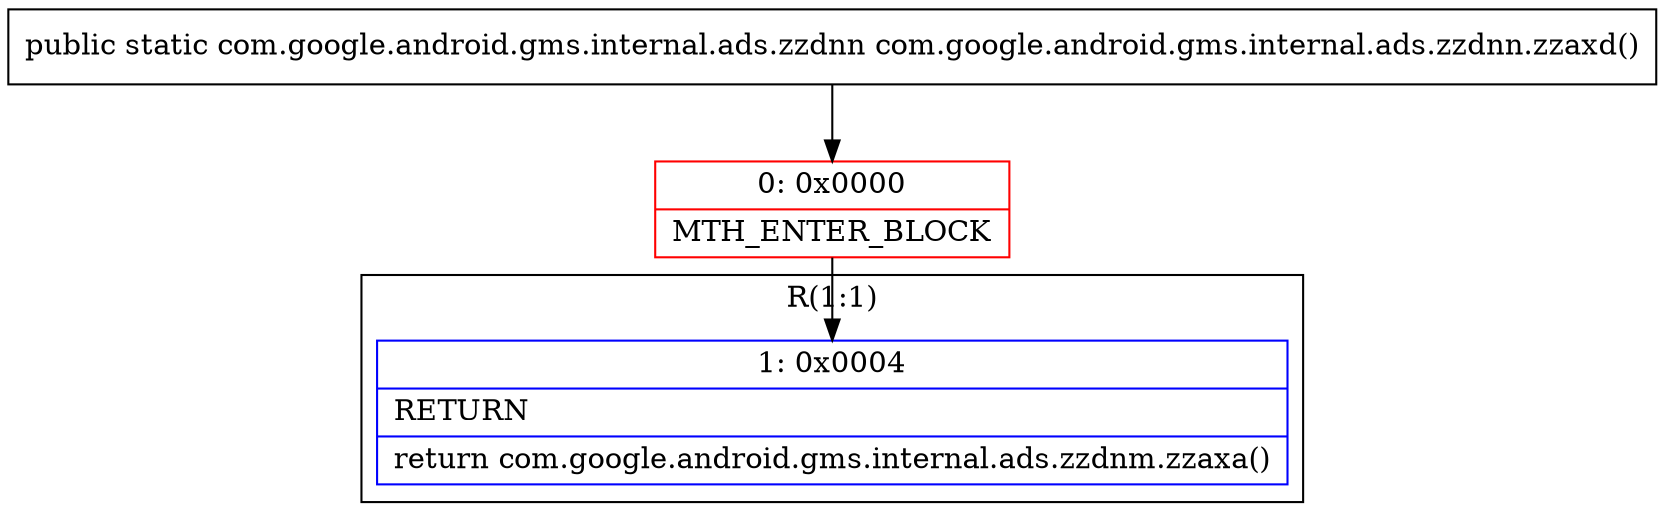 digraph "CFG forcom.google.android.gms.internal.ads.zzdnn.zzaxd()Lcom\/google\/android\/gms\/internal\/ads\/zzdnn;" {
subgraph cluster_Region_1582540912 {
label = "R(1:1)";
node [shape=record,color=blue];
Node_1 [shape=record,label="{1\:\ 0x0004|RETURN\l|return com.google.android.gms.internal.ads.zzdnm.zzaxa()\l}"];
}
Node_0 [shape=record,color=red,label="{0\:\ 0x0000|MTH_ENTER_BLOCK\l}"];
MethodNode[shape=record,label="{public static com.google.android.gms.internal.ads.zzdnn com.google.android.gms.internal.ads.zzdnn.zzaxd() }"];
MethodNode -> Node_0;
Node_0 -> Node_1;
}

